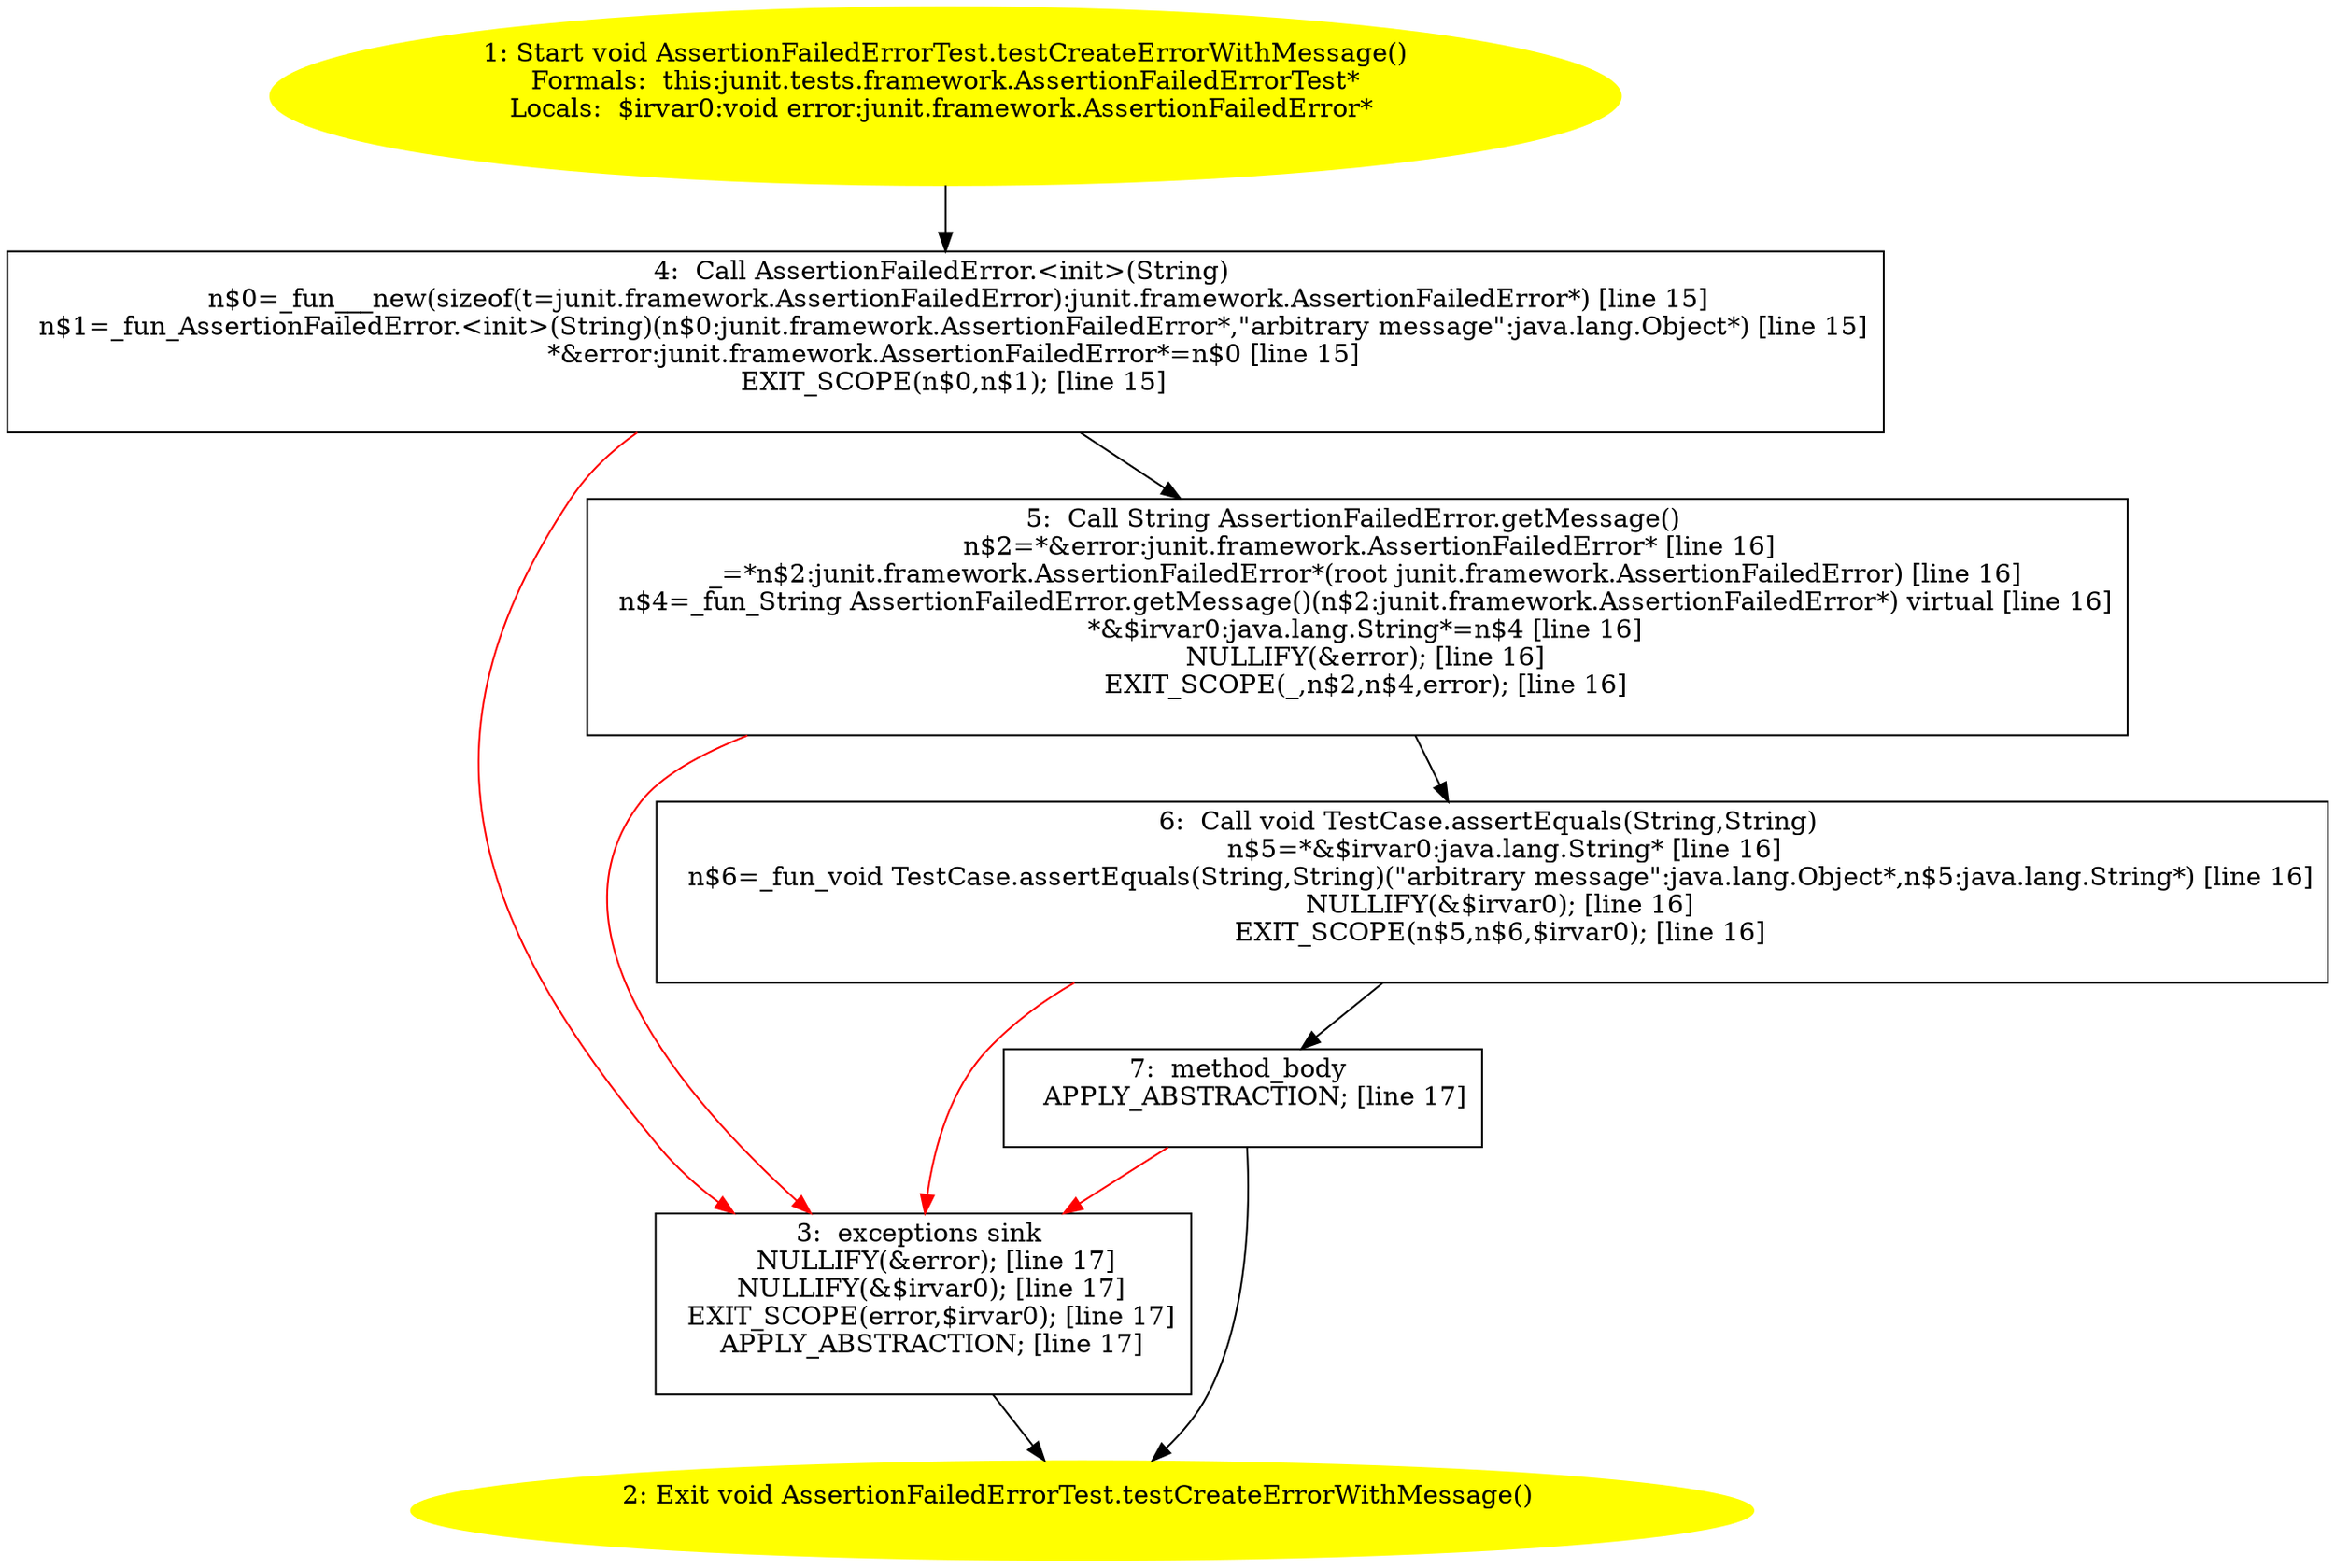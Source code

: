 /* @generated */
digraph cfg {
"junit.tests.framework.AssertionFailedErrorTest.testCreateErrorWithMessage():void.491492ee4ef0c58d30255b1d32408a40_1" [label="1: Start void AssertionFailedErrorTest.testCreateErrorWithMessage()\nFormals:  this:junit.tests.framework.AssertionFailedErrorTest*\nLocals:  $irvar0:void error:junit.framework.AssertionFailedError* \n  " color=yellow style=filled]
	

	 "junit.tests.framework.AssertionFailedErrorTest.testCreateErrorWithMessage():void.491492ee4ef0c58d30255b1d32408a40_1" -> "junit.tests.framework.AssertionFailedErrorTest.testCreateErrorWithMessage():void.491492ee4ef0c58d30255b1d32408a40_4" ;
"junit.tests.framework.AssertionFailedErrorTest.testCreateErrorWithMessage():void.491492ee4ef0c58d30255b1d32408a40_2" [label="2: Exit void AssertionFailedErrorTest.testCreateErrorWithMessage() \n  " color=yellow style=filled]
	

"junit.tests.framework.AssertionFailedErrorTest.testCreateErrorWithMessage():void.491492ee4ef0c58d30255b1d32408a40_3" [label="3:  exceptions sink \n   NULLIFY(&error); [line 17]\n  NULLIFY(&$irvar0); [line 17]\n  EXIT_SCOPE(error,$irvar0); [line 17]\n  APPLY_ABSTRACTION; [line 17]\n " shape="box"]
	

	 "junit.tests.framework.AssertionFailedErrorTest.testCreateErrorWithMessage():void.491492ee4ef0c58d30255b1d32408a40_3" -> "junit.tests.framework.AssertionFailedErrorTest.testCreateErrorWithMessage():void.491492ee4ef0c58d30255b1d32408a40_2" ;
"junit.tests.framework.AssertionFailedErrorTest.testCreateErrorWithMessage():void.491492ee4ef0c58d30255b1d32408a40_4" [label="4:  Call AssertionFailedError.<init>(String) \n   n$0=_fun___new(sizeof(t=junit.framework.AssertionFailedError):junit.framework.AssertionFailedError*) [line 15]\n  n$1=_fun_AssertionFailedError.<init>(String)(n$0:junit.framework.AssertionFailedError*,\"arbitrary message\":java.lang.Object*) [line 15]\n  *&error:junit.framework.AssertionFailedError*=n$0 [line 15]\n  EXIT_SCOPE(n$0,n$1); [line 15]\n " shape="box"]
	

	 "junit.tests.framework.AssertionFailedErrorTest.testCreateErrorWithMessage():void.491492ee4ef0c58d30255b1d32408a40_4" -> "junit.tests.framework.AssertionFailedErrorTest.testCreateErrorWithMessage():void.491492ee4ef0c58d30255b1d32408a40_5" ;
	 "junit.tests.framework.AssertionFailedErrorTest.testCreateErrorWithMessage():void.491492ee4ef0c58d30255b1d32408a40_4" -> "junit.tests.framework.AssertionFailedErrorTest.testCreateErrorWithMessage():void.491492ee4ef0c58d30255b1d32408a40_3" [color="red" ];
"junit.tests.framework.AssertionFailedErrorTest.testCreateErrorWithMessage():void.491492ee4ef0c58d30255b1d32408a40_5" [label="5:  Call String AssertionFailedError.getMessage() \n   n$2=*&error:junit.framework.AssertionFailedError* [line 16]\n  _=*n$2:junit.framework.AssertionFailedError*(root junit.framework.AssertionFailedError) [line 16]\n  n$4=_fun_String AssertionFailedError.getMessage()(n$2:junit.framework.AssertionFailedError*) virtual [line 16]\n  *&$irvar0:java.lang.String*=n$4 [line 16]\n  NULLIFY(&error); [line 16]\n  EXIT_SCOPE(_,n$2,n$4,error); [line 16]\n " shape="box"]
	

	 "junit.tests.framework.AssertionFailedErrorTest.testCreateErrorWithMessage():void.491492ee4ef0c58d30255b1d32408a40_5" -> "junit.tests.framework.AssertionFailedErrorTest.testCreateErrorWithMessage():void.491492ee4ef0c58d30255b1d32408a40_6" ;
	 "junit.tests.framework.AssertionFailedErrorTest.testCreateErrorWithMessage():void.491492ee4ef0c58d30255b1d32408a40_5" -> "junit.tests.framework.AssertionFailedErrorTest.testCreateErrorWithMessage():void.491492ee4ef0c58d30255b1d32408a40_3" [color="red" ];
"junit.tests.framework.AssertionFailedErrorTest.testCreateErrorWithMessage():void.491492ee4ef0c58d30255b1d32408a40_6" [label="6:  Call void TestCase.assertEquals(String,String) \n   n$5=*&$irvar0:java.lang.String* [line 16]\n  n$6=_fun_void TestCase.assertEquals(String,String)(\"arbitrary message\":java.lang.Object*,n$5:java.lang.String*) [line 16]\n  NULLIFY(&$irvar0); [line 16]\n  EXIT_SCOPE(n$5,n$6,$irvar0); [line 16]\n " shape="box"]
	

	 "junit.tests.framework.AssertionFailedErrorTest.testCreateErrorWithMessage():void.491492ee4ef0c58d30255b1d32408a40_6" -> "junit.tests.framework.AssertionFailedErrorTest.testCreateErrorWithMessage():void.491492ee4ef0c58d30255b1d32408a40_7" ;
	 "junit.tests.framework.AssertionFailedErrorTest.testCreateErrorWithMessage():void.491492ee4ef0c58d30255b1d32408a40_6" -> "junit.tests.framework.AssertionFailedErrorTest.testCreateErrorWithMessage():void.491492ee4ef0c58d30255b1d32408a40_3" [color="red" ];
"junit.tests.framework.AssertionFailedErrorTest.testCreateErrorWithMessage():void.491492ee4ef0c58d30255b1d32408a40_7" [label="7:  method_body \n   APPLY_ABSTRACTION; [line 17]\n " shape="box"]
	

	 "junit.tests.framework.AssertionFailedErrorTest.testCreateErrorWithMessage():void.491492ee4ef0c58d30255b1d32408a40_7" -> "junit.tests.framework.AssertionFailedErrorTest.testCreateErrorWithMessage():void.491492ee4ef0c58d30255b1d32408a40_2" ;
	 "junit.tests.framework.AssertionFailedErrorTest.testCreateErrorWithMessage():void.491492ee4ef0c58d30255b1d32408a40_7" -> "junit.tests.framework.AssertionFailedErrorTest.testCreateErrorWithMessage():void.491492ee4ef0c58d30255b1d32408a40_3" [color="red" ];
}
